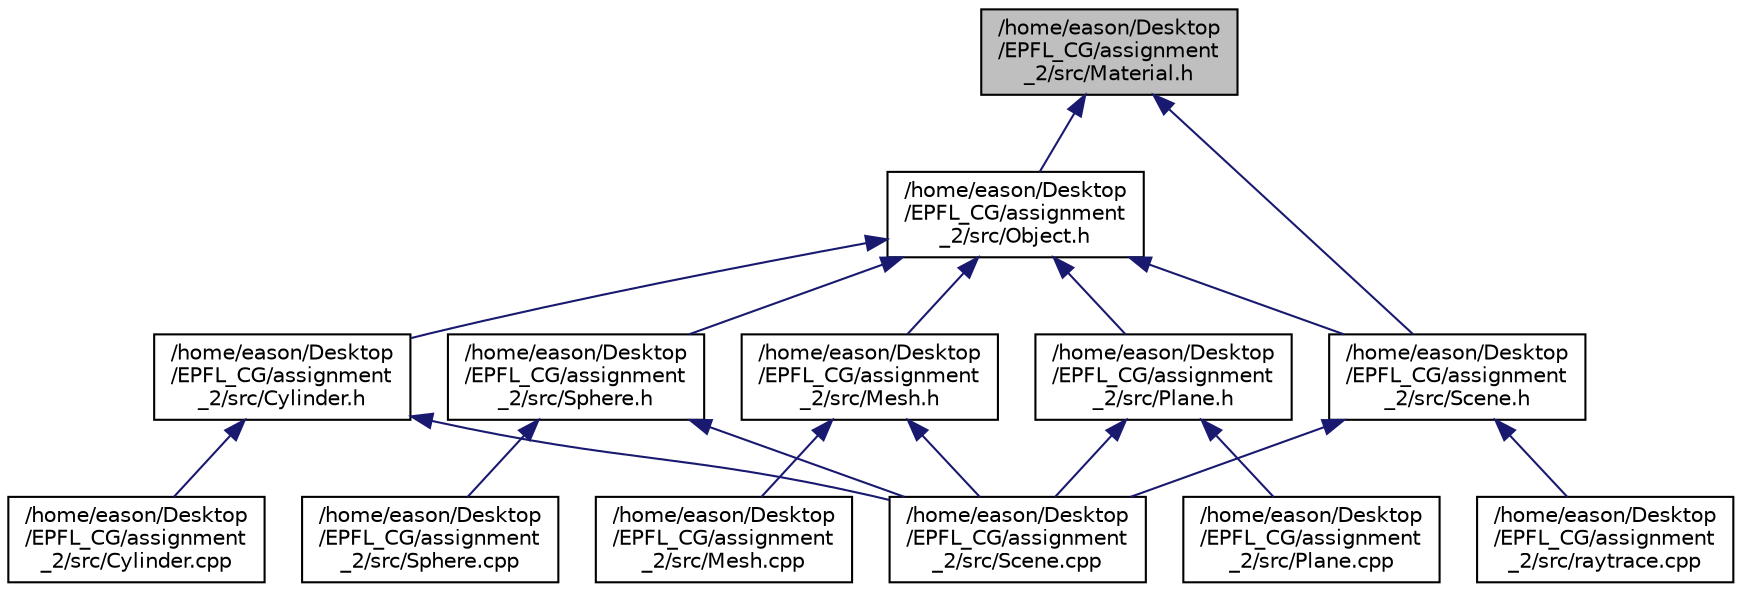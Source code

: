 digraph "/home/eason/Desktop/EPFL_CG/assignment_2/src/Material.h"
{
  edge [fontname="Helvetica",fontsize="10",labelfontname="Helvetica",labelfontsize="10"];
  node [fontname="Helvetica",fontsize="10",shape=record];
  Node1 [label="/home/eason/Desktop\l/EPFL_CG/assignment\l_2/src/Material.h",height=0.2,width=0.4,color="black", fillcolor="grey75", style="filled", fontcolor="black"];
  Node1 -> Node2 [dir="back",color="midnightblue",fontsize="10",style="solid"];
  Node2 [label="/home/eason/Desktop\l/EPFL_CG/assignment\l_2/src/Object.h",height=0.2,width=0.4,color="black", fillcolor="white", style="filled",URL="$Object_8h.html"];
  Node2 -> Node3 [dir="back",color="midnightblue",fontsize="10",style="solid"];
  Node3 [label="/home/eason/Desktop\l/EPFL_CG/assignment\l_2/src/Cylinder.h",height=0.2,width=0.4,color="black", fillcolor="white", style="filled",URL="$Cylinder_8h.html"];
  Node3 -> Node4 [dir="back",color="midnightblue",fontsize="10",style="solid"];
  Node4 [label="/home/eason/Desktop\l/EPFL_CG/assignment\l_2/src/Cylinder.cpp",height=0.2,width=0.4,color="black", fillcolor="white", style="filled",URL="$Cylinder_8cpp.html"];
  Node3 -> Node5 [dir="back",color="midnightblue",fontsize="10",style="solid"];
  Node5 [label="/home/eason/Desktop\l/EPFL_CG/assignment\l_2/src/Scene.cpp",height=0.2,width=0.4,color="black", fillcolor="white", style="filled",URL="$Scene_8cpp.html"];
  Node2 -> Node6 [dir="back",color="midnightblue",fontsize="10",style="solid"];
  Node6 [label="/home/eason/Desktop\l/EPFL_CG/assignment\l_2/src/Mesh.h",height=0.2,width=0.4,color="black", fillcolor="white", style="filled",URL="$Mesh_8h.html"];
  Node6 -> Node7 [dir="back",color="midnightblue",fontsize="10",style="solid"];
  Node7 [label="/home/eason/Desktop\l/EPFL_CG/assignment\l_2/src/Mesh.cpp",height=0.2,width=0.4,color="black", fillcolor="white", style="filled",URL="$Mesh_8cpp.html"];
  Node6 -> Node5 [dir="back",color="midnightblue",fontsize="10",style="solid"];
  Node2 -> Node8 [dir="back",color="midnightblue",fontsize="10",style="solid"];
  Node8 [label="/home/eason/Desktop\l/EPFL_CG/assignment\l_2/src/Plane.h",height=0.2,width=0.4,color="black", fillcolor="white", style="filled",URL="$Plane_8h.html"];
  Node8 -> Node9 [dir="back",color="midnightblue",fontsize="10",style="solid"];
  Node9 [label="/home/eason/Desktop\l/EPFL_CG/assignment\l_2/src/Plane.cpp",height=0.2,width=0.4,color="black", fillcolor="white", style="filled",URL="$Plane_8cpp.html"];
  Node8 -> Node5 [dir="back",color="midnightblue",fontsize="10",style="solid"];
  Node2 -> Node10 [dir="back",color="midnightblue",fontsize="10",style="solid"];
  Node10 [label="/home/eason/Desktop\l/EPFL_CG/assignment\l_2/src/Scene.h",height=0.2,width=0.4,color="black", fillcolor="white", style="filled",URL="$Scene_8h.html"];
  Node10 -> Node11 [dir="back",color="midnightblue",fontsize="10",style="solid"];
  Node11 [label="/home/eason/Desktop\l/EPFL_CG/assignment\l_2/src/raytrace.cpp",height=0.2,width=0.4,color="black", fillcolor="white", style="filled",URL="$raytrace_8cpp.html"];
  Node10 -> Node5 [dir="back",color="midnightblue",fontsize="10",style="solid"];
  Node2 -> Node12 [dir="back",color="midnightblue",fontsize="10",style="solid"];
  Node12 [label="/home/eason/Desktop\l/EPFL_CG/assignment\l_2/src/Sphere.h",height=0.2,width=0.4,color="black", fillcolor="white", style="filled",URL="$Sphere_8h.html"];
  Node12 -> Node5 [dir="back",color="midnightblue",fontsize="10",style="solid"];
  Node12 -> Node13 [dir="back",color="midnightblue",fontsize="10",style="solid"];
  Node13 [label="/home/eason/Desktop\l/EPFL_CG/assignment\l_2/src/Sphere.cpp",height=0.2,width=0.4,color="black", fillcolor="white", style="filled",URL="$Sphere_8cpp.html"];
  Node1 -> Node10 [dir="back",color="midnightblue",fontsize="10",style="solid"];
}
